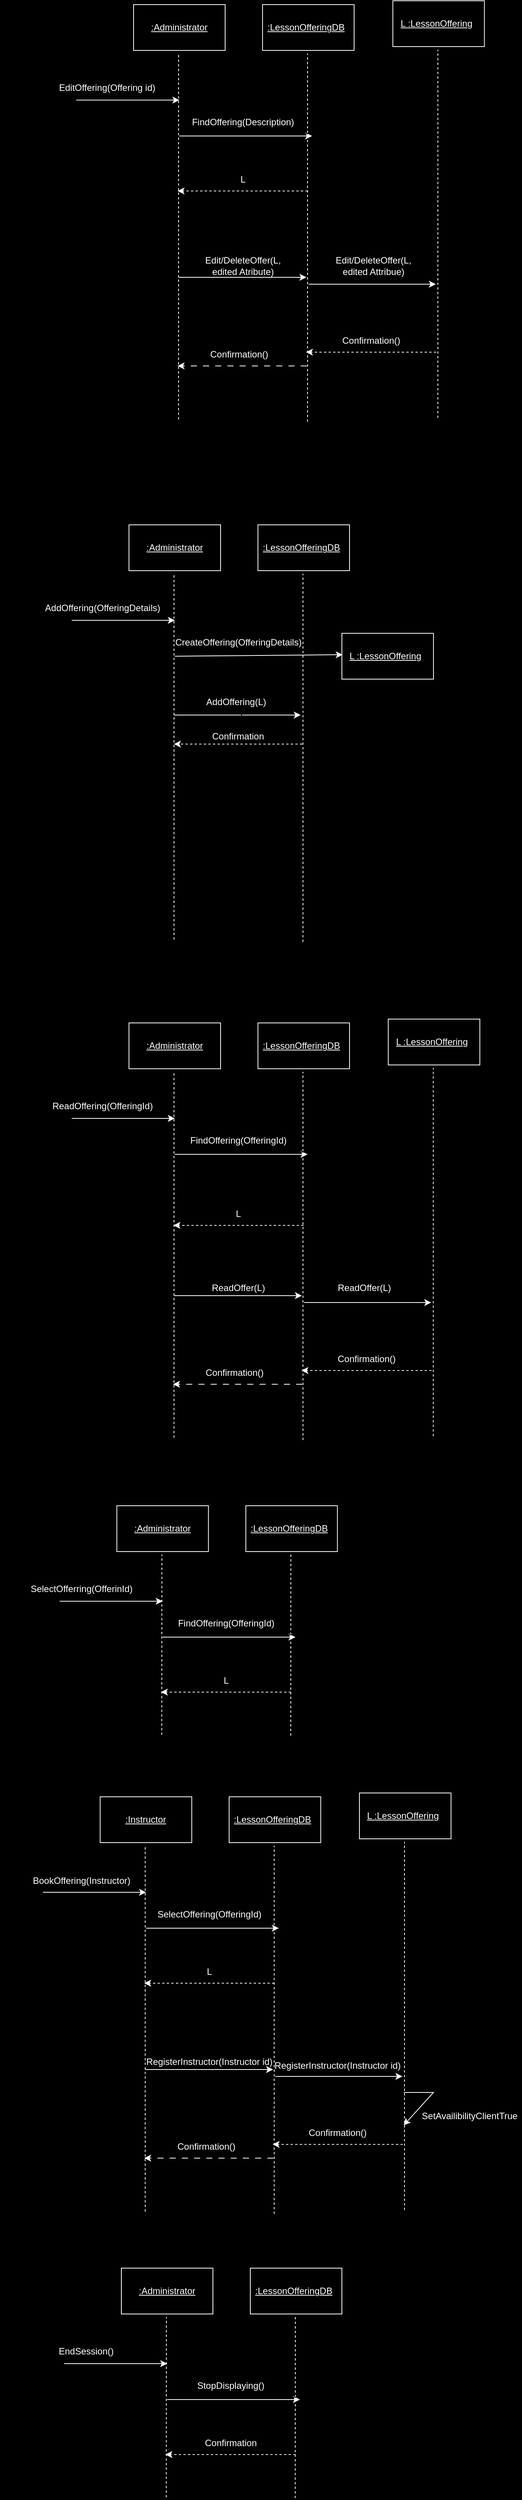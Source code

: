 <mxfile version="24.8.6">
  <diagram name="Page-1" id="BVtC-Wyuu0O_u82IhjVZ">
    <mxGraphModel dx="1826" dy="791" grid="0" gridSize="10" guides="1" tooltips="1" connect="1" arrows="1" fold="1" page="0" pageScale="1" pageWidth="850" pageHeight="1100" background="#000000" math="0" shadow="0">
      <root>
        <mxCell id="0" />
        <mxCell id="1" parent="0" />
        <mxCell id="HHSnTfPOIRJ8PouTAjJy-1" value="" style="endArrow=classic;html=1;rounded=0;strokeColor=#FFFFFF;" parent="1" edge="1">
          <mxGeometry width="50" height="50" relative="1" as="geometry">
            <mxPoint x="68" y="237" as="sourcePoint" />
            <mxPoint x="203" y="237" as="targetPoint" />
          </mxGeometry>
        </mxCell>
        <mxCell id="HHSnTfPOIRJ8PouTAjJy-2" value="Con" style="text;html=1;align=center;verticalAlign=middle;whiteSpace=wrap;rounded=0;" parent="1" vertex="1">
          <mxGeometry x="103" y="206" width="60" height="30" as="geometry" />
        </mxCell>
        <mxCell id="HHSnTfPOIRJ8PouTAjJy-3" value="" style="endArrow=none;dashed=1;html=1;rounded=0;strokeColor=#FFFFFF;" parent="1" edge="1">
          <mxGeometry width="50" height="50" relative="1" as="geometry">
            <mxPoint x="202" y="655" as="sourcePoint" />
            <mxPoint x="202" y="176" as="targetPoint" />
          </mxGeometry>
        </mxCell>
        <mxCell id="HHSnTfPOIRJ8PouTAjJy-4" value="" style="rounded=0;whiteSpace=wrap;html=1;fillColor=#000000;strokeColor=#FFFFFF;" parent="1" vertex="1">
          <mxGeometry x="143" y="112" width="120" height="60" as="geometry" />
        </mxCell>
        <mxCell id="HHSnTfPOIRJ8PouTAjJy-5" value="&lt;font color=&quot;#ffffff&quot;&gt;&lt;u&gt;:Administrator&lt;/u&gt;&lt;/font&gt;" style="text;html=1;align=center;verticalAlign=middle;whiteSpace=wrap;rounded=0;" parent="1" vertex="1">
          <mxGeometry x="173" y="127" width="60" height="30" as="geometry" />
        </mxCell>
        <mxCell id="HHSnTfPOIRJ8PouTAjJy-6" value="&lt;font color=&quot;#ffffff&quot;&gt;EditOffering(Offering id)&lt;/font&gt;" style="text;html=1;align=center;verticalAlign=middle;whiteSpace=wrap;rounded=0;" parent="1" vertex="1">
          <mxGeometry x="14" y="206" width="189" height="30" as="geometry" />
        </mxCell>
        <mxCell id="HHSnTfPOIRJ8PouTAjJy-7" value="" style="endArrow=classic;html=1;rounded=0;strokeColor=#FFFFFF;" parent="1" edge="1">
          <mxGeometry width="50" height="50" relative="1" as="geometry">
            <mxPoint x="203" y="284" as="sourcePoint" />
            <mxPoint x="377" y="284" as="targetPoint" />
          </mxGeometry>
        </mxCell>
        <mxCell id="HHSnTfPOIRJ8PouTAjJy-8" value="" style="endArrow=none;dashed=1;html=1;rounded=0;strokeColor=#FFFFFF;" parent="1" edge="1">
          <mxGeometry width="50" height="50" relative="1" as="geometry">
            <mxPoint x="371" y="658" as="sourcePoint" />
            <mxPoint x="371" y="176" as="targetPoint" />
          </mxGeometry>
        </mxCell>
        <mxCell id="HHSnTfPOIRJ8PouTAjJy-9" value="" style="rounded=0;whiteSpace=wrap;html=1;fillColor=#000000;strokeColor=#FFFFFF;" parent="1" vertex="1">
          <mxGeometry x="312" y="112" width="120" height="60" as="geometry" />
        </mxCell>
        <mxCell id="HHSnTfPOIRJ8PouTAjJy-10" value="&lt;font color=&quot;#ffffff&quot;&gt;&lt;u&gt;:LessonOfferingDB&lt;/u&gt;&lt;/font&gt;" style="text;html=1;align=center;verticalAlign=middle;whiteSpace=wrap;rounded=0;" parent="1" vertex="1">
          <mxGeometry x="314" y="127" width="110" height="30" as="geometry" />
        </mxCell>
        <mxCell id="HHSnTfPOIRJ8PouTAjJy-11" value="&lt;font color=&quot;#ffffff&quot;&gt;FindOffering(Description)&lt;/font&gt;" style="text;html=1;align=center;verticalAlign=middle;whiteSpace=wrap;rounded=0;" parent="1" vertex="1">
          <mxGeometry x="219" y="251" width="135" height="30" as="geometry" />
        </mxCell>
        <mxCell id="HHSnTfPOIRJ8PouTAjJy-12" value="" style="edgeStyle=orthogonalEdgeStyle;rounded=0;orthogonalLoop=1;jettySize=auto;html=1;" parent="1" edge="1">
          <mxGeometry relative="1" as="geometry">
            <mxPoint x="368" y="471" as="sourcePoint" />
            <mxPoint x="285.5" y="475" as="targetPoint" />
          </mxGeometry>
        </mxCell>
        <mxCell id="HHSnTfPOIRJ8PouTAjJy-13" value="" style="endArrow=classic;html=1;rounded=0;strokeColor=#FFFFFF;dashed=1;" parent="1" edge="1">
          <mxGeometry width="50" height="50" relative="1" as="geometry">
            <mxPoint x="539.5" y="567" as="sourcePoint" />
            <mxPoint x="369" y="567" as="targetPoint" />
          </mxGeometry>
        </mxCell>
        <mxCell id="HHSnTfPOIRJ8PouTAjJy-14" value="&lt;font color=&quot;#ffffff&quot;&gt;Confirmation()&lt;/font&gt;" style="text;html=1;align=center;verticalAlign=middle;whiteSpace=wrap;rounded=0;dashed=1;" parent="1" vertex="1">
          <mxGeometry x="386.75" y="537" width="135" height="30" as="geometry" />
        </mxCell>
        <mxCell id="HHSnTfPOIRJ8PouTAjJy-15" value="" style="endArrow=classic;html=1;rounded=0;strokeColor=#FFFFFF;" parent="1" edge="1">
          <mxGeometry width="50" height="50" relative="1" as="geometry">
            <mxPoint x="372.5" y="478" as="sourcePoint" />
            <mxPoint x="539" y="478" as="targetPoint" />
          </mxGeometry>
        </mxCell>
        <mxCell id="HHSnTfPOIRJ8PouTAjJy-16" value="&lt;span style=&quot;color: rgb(255, 255, 255);&quot;&gt;Edit/DeleteOffer(L, edited Attribue)&lt;/span&gt;" style="text;html=1;align=center;verticalAlign=middle;whiteSpace=wrap;rounded=0;" parent="1" vertex="1">
          <mxGeometry x="390.25" y="439" width="135" height="30" as="geometry" />
        </mxCell>
        <mxCell id="HHSnTfPOIRJ8PouTAjJy-17" value="" style="endArrow=none;dashed=1;html=1;rounded=0;strokeColor=#FFFFFF;" parent="1" edge="1">
          <mxGeometry width="50" height="50" relative="1" as="geometry">
            <mxPoint x="541.75" y="653" as="sourcePoint" />
            <mxPoint x="541.75" y="171" as="targetPoint" />
          </mxGeometry>
        </mxCell>
        <mxCell id="HHSnTfPOIRJ8PouTAjJy-18" value="" style="rounded=0;whiteSpace=wrap;html=1;fillColor=#000000;strokeColor=#FFFFFF;" parent="1" vertex="1">
          <mxGeometry x="482.75" y="107" width="120" height="60" as="geometry" />
        </mxCell>
        <mxCell id="HHSnTfPOIRJ8PouTAjJy-19" value="&lt;font color=&quot;#ffffff&quot;&gt;&lt;u&gt;L :LessonOffering&lt;/u&gt;&lt;/font&gt;" style="text;html=1;align=center;verticalAlign=middle;whiteSpace=wrap;rounded=0;" parent="1" vertex="1">
          <mxGeometry x="484.75" y="122" width="110" height="30" as="geometry" />
        </mxCell>
        <mxCell id="HHSnTfPOIRJ8PouTAjJy-20" value="" style="endArrow=classic;html=1;rounded=0;strokeColor=#FFFFFF;" parent="1" edge="1">
          <mxGeometry width="50" height="50" relative="1" as="geometry">
            <mxPoint x="202" y="469" as="sourcePoint" />
            <mxPoint x="369.5" y="469" as="targetPoint" />
          </mxGeometry>
        </mxCell>
        <mxCell id="HHSnTfPOIRJ8PouTAjJy-21" value="&lt;font color=&quot;#ffffff&quot;&gt;Edit/DeleteOffer(L, edited Atribute)&lt;/font&gt;" style="text;html=1;align=center;verticalAlign=middle;whiteSpace=wrap;rounded=0;" parent="1" vertex="1">
          <mxGeometry x="219.26" y="439" width="135" height="30" as="geometry" />
        </mxCell>
        <mxCell id="HHSnTfPOIRJ8PouTAjJy-22" value="" style="endArrow=classic;html=1;rounded=0;strokeColor=#FFFFFF;dashed=1;dashPattern=8 8;" parent="1" edge="1">
          <mxGeometry width="50" height="50" relative="1" as="geometry">
            <mxPoint x="370" y="585" as="sourcePoint" />
            <mxPoint x="200.75" y="585" as="targetPoint" />
          </mxGeometry>
        </mxCell>
        <mxCell id="HHSnTfPOIRJ8PouTAjJy-23" value="&lt;font color=&quot;#ffffff&quot;&gt;Confirmation()&lt;/font&gt;" style="text;html=1;align=center;verticalAlign=middle;whiteSpace=wrap;rounded=0;" parent="1" vertex="1">
          <mxGeometry x="214.25" y="555" width="135" height="30" as="geometry" />
        </mxCell>
        <mxCell id="HHSnTfPOIRJ8PouTAjJy-24" value="" style="edgeStyle=orthogonalEdgeStyle;rounded=0;orthogonalLoop=1;jettySize=auto;html=1;" parent="1" edge="1">
          <mxGeometry relative="1" as="geometry">
            <mxPoint x="366" y="281" as="sourcePoint" />
            <mxPoint x="414.5" y="305" as="targetPoint" />
          </mxGeometry>
        </mxCell>
        <mxCell id="HHSnTfPOIRJ8PouTAjJy-25" value="" style="endArrow=classic;html=1;rounded=0;strokeColor=#FFFFFF;dashed=1;" parent="1" edge="1">
          <mxGeometry width="50" height="50" relative="1" as="geometry">
            <mxPoint x="371.25" y="356" as="sourcePoint" />
            <mxPoint x="200.75" y="356" as="targetPoint" />
          </mxGeometry>
        </mxCell>
        <mxCell id="HHSnTfPOIRJ8PouTAjJy-26" value="&lt;font color=&quot;#ffffff&quot;&gt;L&lt;/font&gt;" style="text;html=1;align=center;verticalAlign=middle;whiteSpace=wrap;rounded=0;dashed=1;" parent="1" vertex="1">
          <mxGeometry x="218.5" y="326" width="135" height="30" as="geometry" />
        </mxCell>
        <mxCell id="HHSnTfPOIRJ8PouTAjJy-27" value="" style="endArrow=classic;html=1;rounded=0;strokeColor=#FFFFFF;" parent="1" edge="1">
          <mxGeometry width="50" height="50" relative="1" as="geometry">
            <mxPoint x="62" y="918" as="sourcePoint" />
            <mxPoint x="197" y="918" as="targetPoint" />
          </mxGeometry>
        </mxCell>
        <mxCell id="HHSnTfPOIRJ8PouTAjJy-28" value="Con" style="text;html=1;align=center;verticalAlign=middle;whiteSpace=wrap;rounded=0;" parent="1" vertex="1">
          <mxGeometry x="97" y="887" width="60" height="30" as="geometry" />
        </mxCell>
        <mxCell id="HHSnTfPOIRJ8PouTAjJy-29" value="" style="endArrow=none;dashed=1;html=1;rounded=0;strokeColor=#FFFFFF;" parent="1" edge="1">
          <mxGeometry width="50" height="50" relative="1" as="geometry">
            <mxPoint x="196" y="1336" as="sourcePoint" />
            <mxPoint x="196" y="857" as="targetPoint" />
          </mxGeometry>
        </mxCell>
        <mxCell id="HHSnTfPOIRJ8PouTAjJy-30" value="" style="rounded=0;whiteSpace=wrap;html=1;fillColor=#000000;strokeColor=#FFFFFF;" parent="1" vertex="1">
          <mxGeometry x="137" y="793" width="120" height="60" as="geometry" />
        </mxCell>
        <mxCell id="HHSnTfPOIRJ8PouTAjJy-31" value="&lt;font color=&quot;#ffffff&quot;&gt;&lt;u&gt;:Administrator&lt;/u&gt;&lt;/font&gt;" style="text;html=1;align=center;verticalAlign=middle;whiteSpace=wrap;rounded=0;" parent="1" vertex="1">
          <mxGeometry x="167" y="808" width="60" height="30" as="geometry" />
        </mxCell>
        <mxCell id="HHSnTfPOIRJ8PouTAjJy-32" value="&lt;font color=&quot;#ffffff&quot;&gt;AddOffering(OfferingDetails&lt;/font&gt;&lt;font color=&quot;#ffffff&quot;&gt;)&lt;/font&gt;" style="text;html=1;align=center;verticalAlign=middle;whiteSpace=wrap;rounded=0;" parent="1" vertex="1">
          <mxGeometry x="8" y="887" width="189" height="30" as="geometry" />
        </mxCell>
        <mxCell id="HHSnTfPOIRJ8PouTAjJy-33" value="" style="endArrow=classic;html=1;rounded=0;strokeColor=#FFFFFF;" parent="1" edge="1">
          <mxGeometry width="50" height="50" relative="1" as="geometry">
            <mxPoint x="197" y="965" as="sourcePoint" />
            <mxPoint x="417" y="963" as="targetPoint" />
          </mxGeometry>
        </mxCell>
        <mxCell id="HHSnTfPOIRJ8PouTAjJy-34" value="" style="endArrow=none;dashed=1;html=1;rounded=0;strokeColor=#FFFFFF;" parent="1" edge="1">
          <mxGeometry width="50" height="50" relative="1" as="geometry">
            <mxPoint x="365" y="1339" as="sourcePoint" />
            <mxPoint x="365" y="857" as="targetPoint" />
          </mxGeometry>
        </mxCell>
        <mxCell id="HHSnTfPOIRJ8PouTAjJy-35" value="" style="rounded=0;whiteSpace=wrap;html=1;fillColor=#000000;strokeColor=#FFFFFF;" parent="1" vertex="1">
          <mxGeometry x="306" y="793" width="120" height="60" as="geometry" />
        </mxCell>
        <mxCell id="HHSnTfPOIRJ8PouTAjJy-36" value="&lt;font color=&quot;#ffffff&quot;&gt;&lt;u&gt;:LessonOfferingDB&lt;/u&gt;&lt;/font&gt;" style="text;html=1;align=center;verticalAlign=middle;whiteSpace=wrap;rounded=0;" parent="1" vertex="1">
          <mxGeometry x="308" y="808" width="110" height="30" as="geometry" />
        </mxCell>
        <mxCell id="HHSnTfPOIRJ8PouTAjJy-37" value="&lt;font color=&quot;#ffffff&quot;&gt;CreateOffering(OfferingDetails&lt;/font&gt;&lt;span style=&quot;color: rgb(255, 255, 255);&quot;&gt;)&lt;/span&gt;" style="text;html=1;align=center;verticalAlign=middle;whiteSpace=wrap;rounded=0;" parent="1" vertex="1">
          <mxGeometry x="213" y="932" width="135" height="30" as="geometry" />
        </mxCell>
        <mxCell id="HHSnTfPOIRJ8PouTAjJy-38" value="&lt;font color=&quot;#ffffff&quot;&gt;AddOffering(L)&lt;/font&gt;" style="text;html=1;align=center;verticalAlign=middle;whiteSpace=wrap;rounded=0;" parent="1" vertex="1">
          <mxGeometry x="210" y="1010" width="135" height="30" as="geometry" />
        </mxCell>
        <mxCell id="HHSnTfPOIRJ8PouTAjJy-39" value="" style="rounded=0;whiteSpace=wrap;html=1;fillColor=#000000;strokeColor=#FFFFFF;" parent="1" vertex="1">
          <mxGeometry x="416" y="935" width="120" height="60" as="geometry" />
        </mxCell>
        <mxCell id="HHSnTfPOIRJ8PouTAjJy-40" value="&lt;font color=&quot;#ffffff&quot;&gt;&lt;u&gt;L :LessonOffering&lt;/u&gt;&lt;/font&gt;" style="text;html=1;align=center;verticalAlign=middle;whiteSpace=wrap;rounded=0;" parent="1" vertex="1">
          <mxGeometry x="418" y="950" width="110" height="30" as="geometry" />
        </mxCell>
        <mxCell id="HHSnTfPOIRJ8PouTAjJy-41" value="" style="endArrow=classic;html=1;rounded=0;strokeColor=#FFFFFF;" parent="1" edge="1">
          <mxGeometry width="50" height="50" relative="1" as="geometry">
            <mxPoint x="196" y="1042" as="sourcePoint" />
            <mxPoint x="362" y="1042" as="targetPoint" />
          </mxGeometry>
        </mxCell>
        <mxCell id="HHSnTfPOIRJ8PouTAjJy-42" value="" style="endArrow=classic;html=1;rounded=0;strokeColor=#FFFFFF;dashed=1;" parent="1" edge="1">
          <mxGeometry width="50" height="50" relative="1" as="geometry">
            <mxPoint x="364" y="1080" as="sourcePoint" />
            <mxPoint x="196" y="1080" as="targetPoint" />
          </mxGeometry>
        </mxCell>
        <mxCell id="HHSnTfPOIRJ8PouTAjJy-43" value="&lt;span style=&quot;color: rgb(255, 255, 255); font-family: Helvetica; font-size: 12px; font-style: normal; font-variant-ligatures: normal; font-variant-caps: normal; font-weight: 400; letter-spacing: normal; orphans: 2; text-align: center; text-indent: 0px; text-transform: none; widows: 2; word-spacing: 0px; -webkit-text-stroke-width: 0px; white-space: normal; text-decoration-thickness: initial; text-decoration-style: initial; text-decoration-color: initial; float: none; display: inline !important; background-color: rgb(0, 0, 0);&quot;&gt;Confirmation&lt;/span&gt;" style="text;whiteSpace=wrap;html=1;" parent="1" vertex="1">
          <mxGeometry x="244" y="1056" width="162" height="36" as="geometry" />
        </mxCell>
        <mxCell id="HHSnTfPOIRJ8PouTAjJy-44" style="edgeStyle=orthogonalEdgeStyle;rounded=0;orthogonalLoop=1;jettySize=auto;html=1;exitX=0.25;exitY=0;exitDx=0;exitDy=0;" parent="1" source="HHSnTfPOIRJ8PouTAjJy-43" target="HHSnTfPOIRJ8PouTAjJy-43" edge="1">
          <mxGeometry relative="1" as="geometry" />
        </mxCell>
        <mxCell id="HHSnTfPOIRJ8PouTAjJy-45" value="" style="endArrow=classic;html=1;rounded=0;strokeColor=#FFFFFF;" parent="1" edge="1">
          <mxGeometry width="50" height="50" relative="1" as="geometry">
            <mxPoint x="62" y="1570" as="sourcePoint" />
            <mxPoint x="197" y="1570" as="targetPoint" />
          </mxGeometry>
        </mxCell>
        <mxCell id="HHSnTfPOIRJ8PouTAjJy-46" value="Con" style="text;html=1;align=center;verticalAlign=middle;whiteSpace=wrap;rounded=0;" parent="1" vertex="1">
          <mxGeometry x="97" y="1539" width="60" height="30" as="geometry" />
        </mxCell>
        <mxCell id="HHSnTfPOIRJ8PouTAjJy-47" value="" style="endArrow=none;dashed=1;html=1;rounded=0;strokeColor=#FFFFFF;" parent="1" edge="1">
          <mxGeometry width="50" height="50" relative="1" as="geometry">
            <mxPoint x="196" y="1988" as="sourcePoint" />
            <mxPoint x="196" y="1509" as="targetPoint" />
          </mxGeometry>
        </mxCell>
        <mxCell id="HHSnTfPOIRJ8PouTAjJy-48" value="" style="rounded=0;whiteSpace=wrap;html=1;fillColor=#000000;strokeColor=#FFFFFF;" parent="1" vertex="1">
          <mxGeometry x="137" y="1445" width="120" height="60" as="geometry" />
        </mxCell>
        <mxCell id="HHSnTfPOIRJ8PouTAjJy-49" value="&lt;font color=&quot;#ffffff&quot;&gt;&lt;u&gt;:Administrator&lt;/u&gt;&lt;/font&gt;" style="text;html=1;align=center;verticalAlign=middle;whiteSpace=wrap;rounded=0;" parent="1" vertex="1">
          <mxGeometry x="167" y="1460" width="60" height="30" as="geometry" />
        </mxCell>
        <mxCell id="HHSnTfPOIRJ8PouTAjJy-50" value="&lt;font color=&quot;#ffffff&quot;&gt;ReadOffering(OfferingId)&lt;/font&gt;" style="text;html=1;align=center;verticalAlign=middle;whiteSpace=wrap;rounded=0;" parent="1" vertex="1">
          <mxGeometry x="8" y="1539" width="189" height="30" as="geometry" />
        </mxCell>
        <mxCell id="HHSnTfPOIRJ8PouTAjJy-51" value="" style="endArrow=classic;html=1;rounded=0;strokeColor=#FFFFFF;" parent="1" edge="1">
          <mxGeometry width="50" height="50" relative="1" as="geometry">
            <mxPoint x="197" y="1617" as="sourcePoint" />
            <mxPoint x="371" y="1617" as="targetPoint" />
          </mxGeometry>
        </mxCell>
        <mxCell id="HHSnTfPOIRJ8PouTAjJy-52" value="" style="endArrow=none;dashed=1;html=1;rounded=0;strokeColor=#FFFFFF;" parent="1" edge="1">
          <mxGeometry width="50" height="50" relative="1" as="geometry">
            <mxPoint x="365" y="1991" as="sourcePoint" />
            <mxPoint x="365" y="1509" as="targetPoint" />
          </mxGeometry>
        </mxCell>
        <mxCell id="HHSnTfPOIRJ8PouTAjJy-53" value="" style="rounded=0;whiteSpace=wrap;html=1;fillColor=#000000;strokeColor=#FFFFFF;" parent="1" vertex="1">
          <mxGeometry x="306" y="1445" width="120" height="60" as="geometry" />
        </mxCell>
        <mxCell id="HHSnTfPOIRJ8PouTAjJy-54" value="&lt;font color=&quot;#ffffff&quot;&gt;&lt;u&gt;:LessonOfferingDB&lt;/u&gt;&lt;/font&gt;" style="text;html=1;align=center;verticalAlign=middle;whiteSpace=wrap;rounded=0;" parent="1" vertex="1">
          <mxGeometry x="308" y="1460" width="110" height="30" as="geometry" />
        </mxCell>
        <mxCell id="HHSnTfPOIRJ8PouTAjJy-55" value="&lt;font color=&quot;#ffffff&quot;&gt;FindOffering(OfferingId)&lt;/font&gt;" style="text;html=1;align=center;verticalAlign=middle;whiteSpace=wrap;rounded=0;" parent="1" vertex="1">
          <mxGeometry x="213" y="1584" width="135" height="30" as="geometry" />
        </mxCell>
        <mxCell id="HHSnTfPOIRJ8PouTAjJy-56" value="" style="edgeStyle=orthogonalEdgeStyle;rounded=0;orthogonalLoop=1;jettySize=auto;html=1;" parent="1" edge="1">
          <mxGeometry relative="1" as="geometry">
            <mxPoint x="362" y="1804" as="sourcePoint" />
            <mxPoint x="279.5" y="1808" as="targetPoint" />
          </mxGeometry>
        </mxCell>
        <mxCell id="HHSnTfPOIRJ8PouTAjJy-57" value="" style="endArrow=classic;html=1;rounded=0;strokeColor=#FFFFFF;dashed=1;" parent="1" edge="1">
          <mxGeometry width="50" height="50" relative="1" as="geometry">
            <mxPoint x="533.5" y="1900" as="sourcePoint" />
            <mxPoint x="363" y="1900" as="targetPoint" />
          </mxGeometry>
        </mxCell>
        <mxCell id="HHSnTfPOIRJ8PouTAjJy-58" value="&lt;font color=&quot;#ffffff&quot;&gt;Confirmation()&lt;/font&gt;" style="text;html=1;align=center;verticalAlign=middle;whiteSpace=wrap;rounded=0;dashed=1;" parent="1" vertex="1">
          <mxGeometry x="380.75" y="1870" width="135" height="30" as="geometry" />
        </mxCell>
        <mxCell id="HHSnTfPOIRJ8PouTAjJy-59" value="" style="endArrow=classic;html=1;rounded=0;strokeColor=#FFFFFF;" parent="1" edge="1">
          <mxGeometry width="50" height="50" relative="1" as="geometry">
            <mxPoint x="366.5" y="1811" as="sourcePoint" />
            <mxPoint x="533" y="1811" as="targetPoint" />
          </mxGeometry>
        </mxCell>
        <mxCell id="HHSnTfPOIRJ8PouTAjJy-60" value="&lt;span style=&quot;color: rgb(255, 255, 255);&quot;&gt;ReadOffer(L)&lt;/span&gt;" style="text;html=1;align=center;verticalAlign=middle;whiteSpace=wrap;rounded=0;" parent="1" vertex="1">
          <mxGeometry x="378" y="1777" width="135" height="30" as="geometry" />
        </mxCell>
        <mxCell id="HHSnTfPOIRJ8PouTAjJy-61" value="" style="endArrow=none;dashed=1;html=1;rounded=0;strokeColor=#FFFFFF;" parent="1" edge="1">
          <mxGeometry width="50" height="50" relative="1" as="geometry">
            <mxPoint x="535.75" y="1986" as="sourcePoint" />
            <mxPoint x="535.75" y="1504" as="targetPoint" />
          </mxGeometry>
        </mxCell>
        <mxCell id="HHSnTfPOIRJ8PouTAjJy-62" value="" style="rounded=0;whiteSpace=wrap;html=1;fillColor=#000000;strokeColor=#FFFFFF;" parent="1" vertex="1">
          <mxGeometry x="476.75" y="1440" width="120" height="60" as="geometry" />
        </mxCell>
        <mxCell id="HHSnTfPOIRJ8PouTAjJy-63" value="&lt;font color=&quot;#ffffff&quot;&gt;&lt;u&gt;L :LessonOffering&lt;/u&gt;&lt;/font&gt;" style="text;html=1;align=center;verticalAlign=middle;whiteSpace=wrap;rounded=0;" parent="1" vertex="1">
          <mxGeometry x="478.75" y="1455" width="110" height="30" as="geometry" />
        </mxCell>
        <mxCell id="HHSnTfPOIRJ8PouTAjJy-64" value="" style="endArrow=classic;html=1;rounded=0;strokeColor=#FFFFFF;" parent="1" edge="1">
          <mxGeometry width="50" height="50" relative="1" as="geometry">
            <mxPoint x="196" y="1802" as="sourcePoint" />
            <mxPoint x="363.5" y="1802" as="targetPoint" />
          </mxGeometry>
        </mxCell>
        <mxCell id="HHSnTfPOIRJ8PouTAjJy-65" value="&lt;font color=&quot;#ffffff&quot;&gt;ReadOffer(L)&lt;/font&gt;" style="text;html=1;align=center;verticalAlign=middle;whiteSpace=wrap;rounded=0;" parent="1" vertex="1">
          <mxGeometry x="212.5" y="1777" width="135" height="30" as="geometry" />
        </mxCell>
        <mxCell id="HHSnTfPOIRJ8PouTAjJy-66" value="" style="endArrow=classic;html=1;rounded=0;strokeColor=#FFFFFF;dashed=1;dashPattern=8 8;" parent="1" edge="1">
          <mxGeometry width="50" height="50" relative="1" as="geometry">
            <mxPoint x="364" y="1918" as="sourcePoint" />
            <mxPoint x="194.75" y="1918" as="targetPoint" />
          </mxGeometry>
        </mxCell>
        <mxCell id="HHSnTfPOIRJ8PouTAjJy-67" value="&lt;font color=&quot;#ffffff&quot;&gt;Confirmation()&lt;/font&gt;" style="text;html=1;align=center;verticalAlign=middle;whiteSpace=wrap;rounded=0;" parent="1" vertex="1">
          <mxGeometry x="208.25" y="1888" width="135" height="30" as="geometry" />
        </mxCell>
        <mxCell id="HHSnTfPOIRJ8PouTAjJy-68" value="" style="edgeStyle=orthogonalEdgeStyle;rounded=0;orthogonalLoop=1;jettySize=auto;html=1;" parent="1" edge="1">
          <mxGeometry relative="1" as="geometry">
            <mxPoint x="360" y="1614" as="sourcePoint" />
            <mxPoint x="408.5" y="1638" as="targetPoint" />
          </mxGeometry>
        </mxCell>
        <mxCell id="HHSnTfPOIRJ8PouTAjJy-69" value="" style="endArrow=classic;html=1;rounded=0;strokeColor=#FFFFFF;dashed=1;" parent="1" edge="1">
          <mxGeometry width="50" height="50" relative="1" as="geometry">
            <mxPoint x="365.75" y="1710" as="sourcePoint" />
            <mxPoint x="195.25" y="1710" as="targetPoint" />
          </mxGeometry>
        </mxCell>
        <mxCell id="HHSnTfPOIRJ8PouTAjJy-70" value="&lt;font color=&quot;#ffffff&quot;&gt;L&lt;/font&gt;" style="text;html=1;align=center;verticalAlign=middle;whiteSpace=wrap;rounded=0;dashed=1;" parent="1" vertex="1">
          <mxGeometry x="213" y="1680" width="135" height="30" as="geometry" />
        </mxCell>
        <mxCell id="HHSnTfPOIRJ8PouTAjJy-71" value="" style="endArrow=classic;html=1;rounded=0;strokeColor=#FFFFFF;" parent="1" edge="1">
          <mxGeometry width="50" height="50" relative="1" as="geometry">
            <mxPoint x="46.13" y="2202" as="sourcePoint" />
            <mxPoint x="181.13" y="2202" as="targetPoint" />
          </mxGeometry>
        </mxCell>
        <mxCell id="HHSnTfPOIRJ8PouTAjJy-72" value="&lt;font color=&quot;#ffffff&quot;&gt;SelectOfferring(OfferinId)&lt;/font&gt;" style="text;html=1;align=center;verticalAlign=middle;whiteSpace=wrap;rounded=0;" parent="1" vertex="1">
          <mxGeometry x="-32" y="2171" width="214.13" height="30" as="geometry" />
        </mxCell>
        <mxCell id="HHSnTfPOIRJ8PouTAjJy-73" value="" style="endArrow=none;dashed=1;html=1;rounded=0;strokeColor=#FFFFFF;" parent="1" edge="1">
          <mxGeometry width="50" height="50" relative="1" as="geometry">
            <mxPoint x="180" y="2377" as="sourcePoint" />
            <mxPoint x="180.13" y="2141" as="targetPoint" />
          </mxGeometry>
        </mxCell>
        <mxCell id="HHSnTfPOIRJ8PouTAjJy-74" value="" style="rounded=0;whiteSpace=wrap;html=1;fillColor=#000000;strokeColor=#FFFFFF;" parent="1" vertex="1">
          <mxGeometry x="121.13" y="2077" width="120" height="60" as="geometry" />
        </mxCell>
        <mxCell id="HHSnTfPOIRJ8PouTAjJy-75" value="&lt;font color=&quot;#ffffff&quot;&gt;&lt;u&gt;:Administrator&lt;/u&gt;&lt;/font&gt;" style="text;html=1;align=center;verticalAlign=middle;whiteSpace=wrap;rounded=0;" parent="1" vertex="1">
          <mxGeometry x="151.13" y="2092" width="60" height="30" as="geometry" />
        </mxCell>
        <mxCell id="HHSnTfPOIRJ8PouTAjJy-76" value="" style="endArrow=classic;html=1;rounded=0;strokeColor=#FFFFFF;" parent="1" edge="1">
          <mxGeometry width="50" height="50" relative="1" as="geometry">
            <mxPoint x="181.13" y="2249" as="sourcePoint" />
            <mxPoint x="355.13" y="2249" as="targetPoint" />
          </mxGeometry>
        </mxCell>
        <mxCell id="HHSnTfPOIRJ8PouTAjJy-77" value="" style="endArrow=none;dashed=1;html=1;rounded=0;strokeColor=#FFFFFF;" parent="1" edge="1">
          <mxGeometry width="50" height="50" relative="1" as="geometry">
            <mxPoint x="349" y="2378" as="sourcePoint" />
            <mxPoint x="349.13" y="2141" as="targetPoint" />
          </mxGeometry>
        </mxCell>
        <mxCell id="HHSnTfPOIRJ8PouTAjJy-78" value="" style="rounded=0;whiteSpace=wrap;html=1;fillColor=#000000;strokeColor=#FFFFFF;" parent="1" vertex="1">
          <mxGeometry x="290.13" y="2077" width="120" height="60" as="geometry" />
        </mxCell>
        <mxCell id="HHSnTfPOIRJ8PouTAjJy-79" value="&lt;font color=&quot;#ffffff&quot;&gt;&lt;u&gt;:LessonOfferingDB&lt;/u&gt;&lt;/font&gt;" style="text;html=1;align=center;verticalAlign=middle;whiteSpace=wrap;rounded=0;" parent="1" vertex="1">
          <mxGeometry x="292.13" y="2092" width="110" height="30" as="geometry" />
        </mxCell>
        <mxCell id="HHSnTfPOIRJ8PouTAjJy-80" value="&lt;font color=&quot;#ffffff&quot;&gt;FindOffering(OfferingId&lt;/font&gt;&lt;font color=&quot;#ffffff&quot;&gt;)&lt;/font&gt;" style="text;html=1;align=center;verticalAlign=middle;whiteSpace=wrap;rounded=0;" parent="1" vertex="1">
          <mxGeometry x="197.13" y="2216" width="135" height="30" as="geometry" />
        </mxCell>
        <mxCell id="HHSnTfPOIRJ8PouTAjJy-81" value="" style="edgeStyle=orthogonalEdgeStyle;rounded=0;orthogonalLoop=1;jettySize=auto;html=1;" parent="1" edge="1">
          <mxGeometry relative="1" as="geometry">
            <mxPoint x="344.13" y="2246" as="sourcePoint" />
            <mxPoint x="392.63" y="2270" as="targetPoint" />
          </mxGeometry>
        </mxCell>
        <mxCell id="HHSnTfPOIRJ8PouTAjJy-82" value="" style="endArrow=classic;html=1;rounded=0;strokeColor=#FFFFFF;dashed=1;" parent="1" edge="1">
          <mxGeometry width="50" height="50" relative="1" as="geometry">
            <mxPoint x="349.38" y="2321" as="sourcePoint" />
            <mxPoint x="178.88" y="2321" as="targetPoint" />
          </mxGeometry>
        </mxCell>
        <mxCell id="HHSnTfPOIRJ8PouTAjJy-83" value="&lt;font color=&quot;#ffffff&quot;&gt;L&lt;/font&gt;" style="text;html=1;align=center;verticalAlign=middle;whiteSpace=wrap;rounded=0;dashed=1;" parent="1" vertex="1">
          <mxGeometry x="196.63" y="2291" width="135" height="30" as="geometry" />
        </mxCell>
        <mxCell id="HHSnTfPOIRJ8PouTAjJy-84" value="" style="endArrow=classic;html=1;rounded=0;strokeColor=#FFFFFF;" parent="1" edge="1">
          <mxGeometry width="50" height="50" relative="1" as="geometry">
            <mxPoint x="24.26" y="2583" as="sourcePoint" />
            <mxPoint x="159.26" y="2583" as="targetPoint" />
          </mxGeometry>
        </mxCell>
        <mxCell id="HHSnTfPOIRJ8PouTAjJy-85" value="&lt;font color=&quot;#ffffff&quot;&gt;BookOffering(Instructor)&lt;/font&gt;" style="text;html=1;align=center;verticalAlign=middle;whiteSpace=wrap;rounded=0;" parent="1" vertex="1">
          <mxGeometry x="45.07" y="2553" width="60" height="30" as="geometry" />
        </mxCell>
        <mxCell id="HHSnTfPOIRJ8PouTAjJy-86" value="" style="endArrow=none;dashed=1;html=1;rounded=0;strokeColor=#FFFFFF;" parent="1" edge="1">
          <mxGeometry width="50" height="50" relative="1" as="geometry">
            <mxPoint x="158.26" y="3001" as="sourcePoint" />
            <mxPoint x="158.26" y="2522" as="targetPoint" />
          </mxGeometry>
        </mxCell>
        <mxCell id="HHSnTfPOIRJ8PouTAjJy-87" value="" style="rounded=0;whiteSpace=wrap;html=1;fillColor=#000000;strokeColor=#FFFFFF;" parent="1" vertex="1">
          <mxGeometry x="99.26" y="2458" width="120" height="60" as="geometry" />
        </mxCell>
        <mxCell id="HHSnTfPOIRJ8PouTAjJy-88" value="&lt;font color=&quot;#ffffff&quot;&gt;&lt;u&gt;:Instructor&lt;/u&gt;&lt;/font&gt;" style="text;html=1;align=center;verticalAlign=middle;whiteSpace=wrap;rounded=0;" parent="1" vertex="1">
          <mxGeometry x="129.26" y="2473" width="60" height="30" as="geometry" />
        </mxCell>
        <mxCell id="HHSnTfPOIRJ8PouTAjJy-89" value="" style="endArrow=classic;html=1;rounded=0;strokeColor=#FFFFFF;" parent="1" edge="1">
          <mxGeometry width="50" height="50" relative="1" as="geometry">
            <mxPoint x="159.26" y="2630" as="sourcePoint" />
            <mxPoint x="333.26" y="2630" as="targetPoint" />
          </mxGeometry>
        </mxCell>
        <mxCell id="HHSnTfPOIRJ8PouTAjJy-90" value="" style="endArrow=none;dashed=1;html=1;rounded=0;strokeColor=#FFFFFF;" parent="1" edge="1">
          <mxGeometry width="50" height="50" relative="1" as="geometry">
            <mxPoint x="327.26" y="3004" as="sourcePoint" />
            <mxPoint x="327.26" y="2522" as="targetPoint" />
          </mxGeometry>
        </mxCell>
        <mxCell id="HHSnTfPOIRJ8PouTAjJy-91" value="" style="rounded=0;whiteSpace=wrap;html=1;fillColor=#000000;strokeColor=#FFFFFF;" parent="1" vertex="1">
          <mxGeometry x="268.26" y="2458" width="120" height="60" as="geometry" />
        </mxCell>
        <mxCell id="HHSnTfPOIRJ8PouTAjJy-92" value="&lt;font color=&quot;#ffffff&quot;&gt;&lt;u&gt;:LessonOfferingDB&lt;/u&gt;&lt;/font&gt;" style="text;html=1;align=center;verticalAlign=middle;whiteSpace=wrap;rounded=0;" parent="1" vertex="1">
          <mxGeometry x="270.26" y="2473" width="110" height="30" as="geometry" />
        </mxCell>
        <mxCell id="HHSnTfPOIRJ8PouTAjJy-93" value="&lt;font color=&quot;#ffffff&quot;&gt;SelectOffering(OfferingId)&lt;/font&gt;" style="text;html=1;align=center;verticalAlign=middle;whiteSpace=wrap;rounded=0;" parent="1" vertex="1">
          <mxGeometry x="175.26" y="2597" width="135" height="30" as="geometry" />
        </mxCell>
        <mxCell id="HHSnTfPOIRJ8PouTAjJy-94" value="" style="edgeStyle=orthogonalEdgeStyle;rounded=0;orthogonalLoop=1;jettySize=auto;html=1;" parent="1" edge="1">
          <mxGeometry relative="1" as="geometry">
            <mxPoint x="324.26" y="2817" as="sourcePoint" />
            <mxPoint x="241.76" y="2821" as="targetPoint" />
          </mxGeometry>
        </mxCell>
        <mxCell id="HHSnTfPOIRJ8PouTAjJy-95" value="" style="endArrow=classic;html=1;rounded=0;strokeColor=#FFFFFF;dashed=1;" parent="1" edge="1">
          <mxGeometry width="50" height="50" relative="1" as="geometry">
            <mxPoint x="495.76" y="2913" as="sourcePoint" />
            <mxPoint x="325.26" y="2913" as="targetPoint" />
          </mxGeometry>
        </mxCell>
        <mxCell id="HHSnTfPOIRJ8PouTAjJy-96" value="&lt;font color=&quot;#ffffff&quot;&gt;Confirmation()&lt;/font&gt;" style="text;html=1;align=center;verticalAlign=middle;whiteSpace=wrap;rounded=0;dashed=1;" parent="1" vertex="1">
          <mxGeometry x="343.01" y="2883" width="135" height="30" as="geometry" />
        </mxCell>
        <mxCell id="HHSnTfPOIRJ8PouTAjJy-97" value="" style="endArrow=classic;html=1;rounded=0;strokeColor=#FFFFFF;" parent="1" edge="1">
          <mxGeometry width="50" height="50" relative="1" as="geometry">
            <mxPoint x="328.76" y="2824" as="sourcePoint" />
            <mxPoint x="495.26" y="2824" as="targetPoint" />
          </mxGeometry>
        </mxCell>
        <mxCell id="HHSnTfPOIRJ8PouTAjJy-98" value="&lt;span style=&quot;color: rgb(255, 255, 255);&quot;&gt;RegisterInstructor(Instructor id)&lt;/span&gt;" style="text;html=1;align=center;verticalAlign=middle;whiteSpace=wrap;rounded=0;" parent="1" vertex="1">
          <mxGeometry x="324.02" y="2795" width="172.99" height="30" as="geometry" />
        </mxCell>
        <mxCell id="HHSnTfPOIRJ8PouTAjJy-99" value="" style="endArrow=none;dashed=1;html=1;rounded=0;strokeColor=#FFFFFF;" parent="1" edge="1">
          <mxGeometry width="50" height="50" relative="1" as="geometry">
            <mxPoint x="498.01" y="2999" as="sourcePoint" />
            <mxPoint x="498.01" y="2517" as="targetPoint" />
          </mxGeometry>
        </mxCell>
        <mxCell id="HHSnTfPOIRJ8PouTAjJy-100" value="" style="rounded=0;whiteSpace=wrap;html=1;fillColor=#000000;strokeColor=#FFFFFF;" parent="1" vertex="1">
          <mxGeometry x="439.01" y="2453" width="120" height="60" as="geometry" />
        </mxCell>
        <mxCell id="HHSnTfPOIRJ8PouTAjJy-101" value="&lt;font color=&quot;#ffffff&quot;&gt;&lt;u&gt;L :LessonOffering&lt;/u&gt;&lt;/font&gt;" style="text;html=1;align=center;verticalAlign=middle;whiteSpace=wrap;rounded=0;" parent="1" vertex="1">
          <mxGeometry x="441.01" y="2468" width="110" height="30" as="geometry" />
        </mxCell>
        <mxCell id="HHSnTfPOIRJ8PouTAjJy-102" value="" style="endArrow=classic;html=1;rounded=0;strokeColor=#FFFFFF;" parent="1" edge="1">
          <mxGeometry width="50" height="50" relative="1" as="geometry">
            <mxPoint x="158.26" y="2815" as="sourcePoint" />
            <mxPoint x="325.76" y="2815" as="targetPoint" />
          </mxGeometry>
        </mxCell>
        <mxCell id="HHSnTfPOIRJ8PouTAjJy-103" value="&lt;font color=&quot;#ffffff&quot;&gt;RegisterInstructor(Instructor id)&lt;/font&gt;" style="text;html=1;align=center;verticalAlign=middle;whiteSpace=wrap;rounded=0;" parent="1" vertex="1">
          <mxGeometry x="155.88" y="2790" width="172.76" height="30" as="geometry" />
        </mxCell>
        <mxCell id="HHSnTfPOIRJ8PouTAjJy-104" value="" style="endArrow=classic;html=1;rounded=0;strokeColor=#FFFFFF;dashed=1;dashPattern=8 8;" parent="1" edge="1">
          <mxGeometry width="50" height="50" relative="1" as="geometry">
            <mxPoint x="326.26" y="2931" as="sourcePoint" />
            <mxPoint x="157.01" y="2931" as="targetPoint" />
          </mxGeometry>
        </mxCell>
        <mxCell id="HHSnTfPOIRJ8PouTAjJy-105" value="&lt;font color=&quot;#ffffff&quot;&gt;Confirmation()&lt;/font&gt;" style="text;html=1;align=center;verticalAlign=middle;whiteSpace=wrap;rounded=0;" parent="1" vertex="1">
          <mxGeometry x="170.51" y="2901" width="135" height="30" as="geometry" />
        </mxCell>
        <mxCell id="HHSnTfPOIRJ8PouTAjJy-106" value="" style="endArrow=classic;html=1;rounded=0;strokeColor=#FFFFFF;dashed=1;" parent="1" edge="1">
          <mxGeometry width="50" height="50" relative="1" as="geometry">
            <mxPoint x="327.51" y="2702" as="sourcePoint" />
            <mxPoint x="157.01" y="2702" as="targetPoint" />
          </mxGeometry>
        </mxCell>
        <mxCell id="HHSnTfPOIRJ8PouTAjJy-107" value="&lt;font color=&quot;#ffffff&quot;&gt;L&lt;/font&gt;" style="text;html=1;align=center;verticalAlign=middle;whiteSpace=wrap;rounded=0;dashed=1;" parent="1" vertex="1">
          <mxGeometry x="174.76" y="2672" width="135" height="30" as="geometry" />
        </mxCell>
        <mxCell id="HHSnTfPOIRJ8PouTAjJy-108" value="" style="endArrow=classic;html=1;rounded=0;strokeColor=#FFFFFF;" parent="1" edge="1">
          <mxGeometry width="50" height="50" relative="1" as="geometry">
            <mxPoint x="497" y="2845" as="sourcePoint" />
            <mxPoint x="497" y="2888" as="targetPoint" />
            <Array as="points">
              <mxPoint x="536" y="2845" />
            </Array>
          </mxGeometry>
        </mxCell>
        <mxCell id="HHSnTfPOIRJ8PouTAjJy-109" value="&lt;font color=&quot;#ffffff&quot;&gt;SetAvailibilityClientTrue&lt;/font&gt;" style="text;html=1;align=center;verticalAlign=middle;whiteSpace=wrap;rounded=0;" parent="1" vertex="1">
          <mxGeometry x="515.75" y="2861" width="135" height="30" as="geometry" />
        </mxCell>
        <mxCell id="JxYRrm0r9ZCHxAQTE7x3-27" value="" style="endArrow=classic;html=1;rounded=0;strokeColor=#FFFFFF;" parent="1" edge="1">
          <mxGeometry width="50" height="50" relative="1" as="geometry">
            <mxPoint x="52" y="3200" as="sourcePoint" />
            <mxPoint x="187" y="3200" as="targetPoint" />
          </mxGeometry>
        </mxCell>
        <mxCell id="JxYRrm0r9ZCHxAQTE7x3-28" value="&lt;font color=&quot;#ffffff&quot;&gt;EndSession()&lt;/font&gt;" style="text;html=1;align=center;verticalAlign=middle;whiteSpace=wrap;rounded=0;" parent="1" vertex="1">
          <mxGeometry x="-26.13" y="3169" width="214.13" height="30" as="geometry" />
        </mxCell>
        <mxCell id="JxYRrm0r9ZCHxAQTE7x3-29" value="" style="endArrow=none;dashed=1;html=1;rounded=0;strokeColor=#FFFFFF;" parent="1" edge="1">
          <mxGeometry width="50" height="50" relative="1" as="geometry">
            <mxPoint x="185.87" y="3375" as="sourcePoint" />
            <mxPoint x="186" y="3139" as="targetPoint" />
          </mxGeometry>
        </mxCell>
        <mxCell id="JxYRrm0r9ZCHxAQTE7x3-30" value="" style="rounded=0;whiteSpace=wrap;html=1;fillColor=#000000;strokeColor=#FFFFFF;" parent="1" vertex="1">
          <mxGeometry x="127" y="3075" width="120" height="60" as="geometry" />
        </mxCell>
        <mxCell id="JxYRrm0r9ZCHxAQTE7x3-31" value="&lt;font color=&quot;#ffffff&quot;&gt;&lt;u&gt;:Administrator&lt;/u&gt;&lt;/font&gt;" style="text;html=1;align=center;verticalAlign=middle;whiteSpace=wrap;rounded=0;" parent="1" vertex="1">
          <mxGeometry x="157" y="3090" width="60" height="30" as="geometry" />
        </mxCell>
        <mxCell id="JxYRrm0r9ZCHxAQTE7x3-32" value="" style="endArrow=classic;html=1;rounded=0;strokeColor=#FFFFFF;" parent="1" edge="1">
          <mxGeometry width="50" height="50" relative="1" as="geometry">
            <mxPoint x="187" y="3247" as="sourcePoint" />
            <mxPoint x="361" y="3247" as="targetPoint" />
          </mxGeometry>
        </mxCell>
        <mxCell id="JxYRrm0r9ZCHxAQTE7x3-33" value="" style="endArrow=none;dashed=1;html=1;rounded=0;strokeColor=#FFFFFF;" parent="1" edge="1">
          <mxGeometry width="50" height="50" relative="1" as="geometry">
            <mxPoint x="354.87" y="3376" as="sourcePoint" />
            <mxPoint x="355" y="3139" as="targetPoint" />
          </mxGeometry>
        </mxCell>
        <mxCell id="JxYRrm0r9ZCHxAQTE7x3-34" value="" style="rounded=0;whiteSpace=wrap;html=1;fillColor=#000000;strokeColor=#FFFFFF;" parent="1" vertex="1">
          <mxGeometry x="296" y="3075" width="120" height="60" as="geometry" />
        </mxCell>
        <mxCell id="JxYRrm0r9ZCHxAQTE7x3-35" value="&lt;font color=&quot;#ffffff&quot;&gt;&lt;u&gt;:LessonOfferingDB&lt;/u&gt;&lt;/font&gt;" style="text;html=1;align=center;verticalAlign=middle;whiteSpace=wrap;rounded=0;" parent="1" vertex="1">
          <mxGeometry x="298" y="3090" width="110" height="30" as="geometry" />
        </mxCell>
        <mxCell id="JxYRrm0r9ZCHxAQTE7x3-36" value="&lt;font color=&quot;#ffffff&quot;&gt;StopDisplaying()&lt;/font&gt;" style="text;html=1;align=center;verticalAlign=middle;whiteSpace=wrap;rounded=0;" parent="1" vertex="1">
          <mxGeometry x="203" y="3214" width="135" height="30" as="geometry" />
        </mxCell>
        <mxCell id="JxYRrm0r9ZCHxAQTE7x3-37" value="" style="edgeStyle=orthogonalEdgeStyle;rounded=0;orthogonalLoop=1;jettySize=auto;html=1;" parent="1" edge="1">
          <mxGeometry relative="1" as="geometry">
            <mxPoint x="350" y="3244" as="sourcePoint" />
            <mxPoint x="398.5" y="3268" as="targetPoint" />
          </mxGeometry>
        </mxCell>
        <mxCell id="JxYRrm0r9ZCHxAQTE7x3-38" value="" style="endArrow=classic;html=1;rounded=0;strokeColor=#FFFFFF;dashed=1;" parent="1" edge="1">
          <mxGeometry width="50" height="50" relative="1" as="geometry">
            <mxPoint x="355.25" y="3319" as="sourcePoint" />
            <mxPoint x="184.75" y="3319" as="targetPoint" />
          </mxGeometry>
        </mxCell>
        <mxCell id="JxYRrm0r9ZCHxAQTE7x3-39" value="&lt;font color=&quot;#ffffff&quot;&gt;Confirmation&lt;/font&gt;" style="text;html=1;align=center;verticalAlign=middle;whiteSpace=wrap;rounded=0;dashed=1;" parent="1" vertex="1">
          <mxGeometry x="202.5" y="3289" width="135" height="30" as="geometry" />
        </mxCell>
      </root>
    </mxGraphModel>
  </diagram>
</mxfile>
